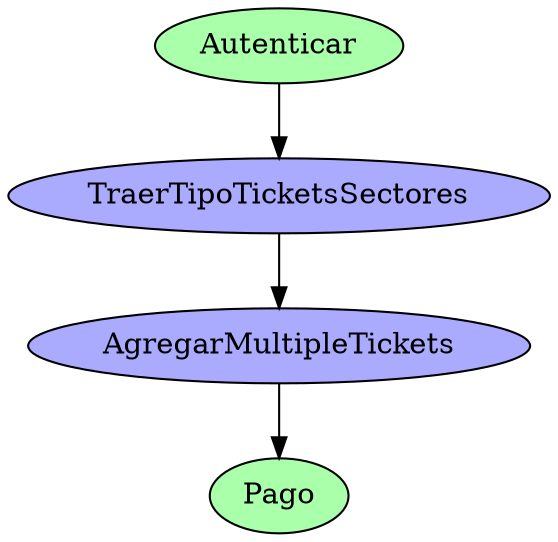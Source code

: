 digraph G {
  Autenticar[style="filled", fillcolor="#aaffaa"];
  TraerTipoTicketsSectores[style="filled", fillcolor="#aaaaff"];
  AgregarMultipleTickets[style="filled", fillcolor="#aaaaff"];
  Pago[style="filled", fillcolor="#aaffaa"];

  Autenticar -> TraerTipoTicketsSectores;
  TraerTipoTicketsSectores -> AgregarMultipleTickets;
  AgregarMultipleTickets -> Pago;
}

